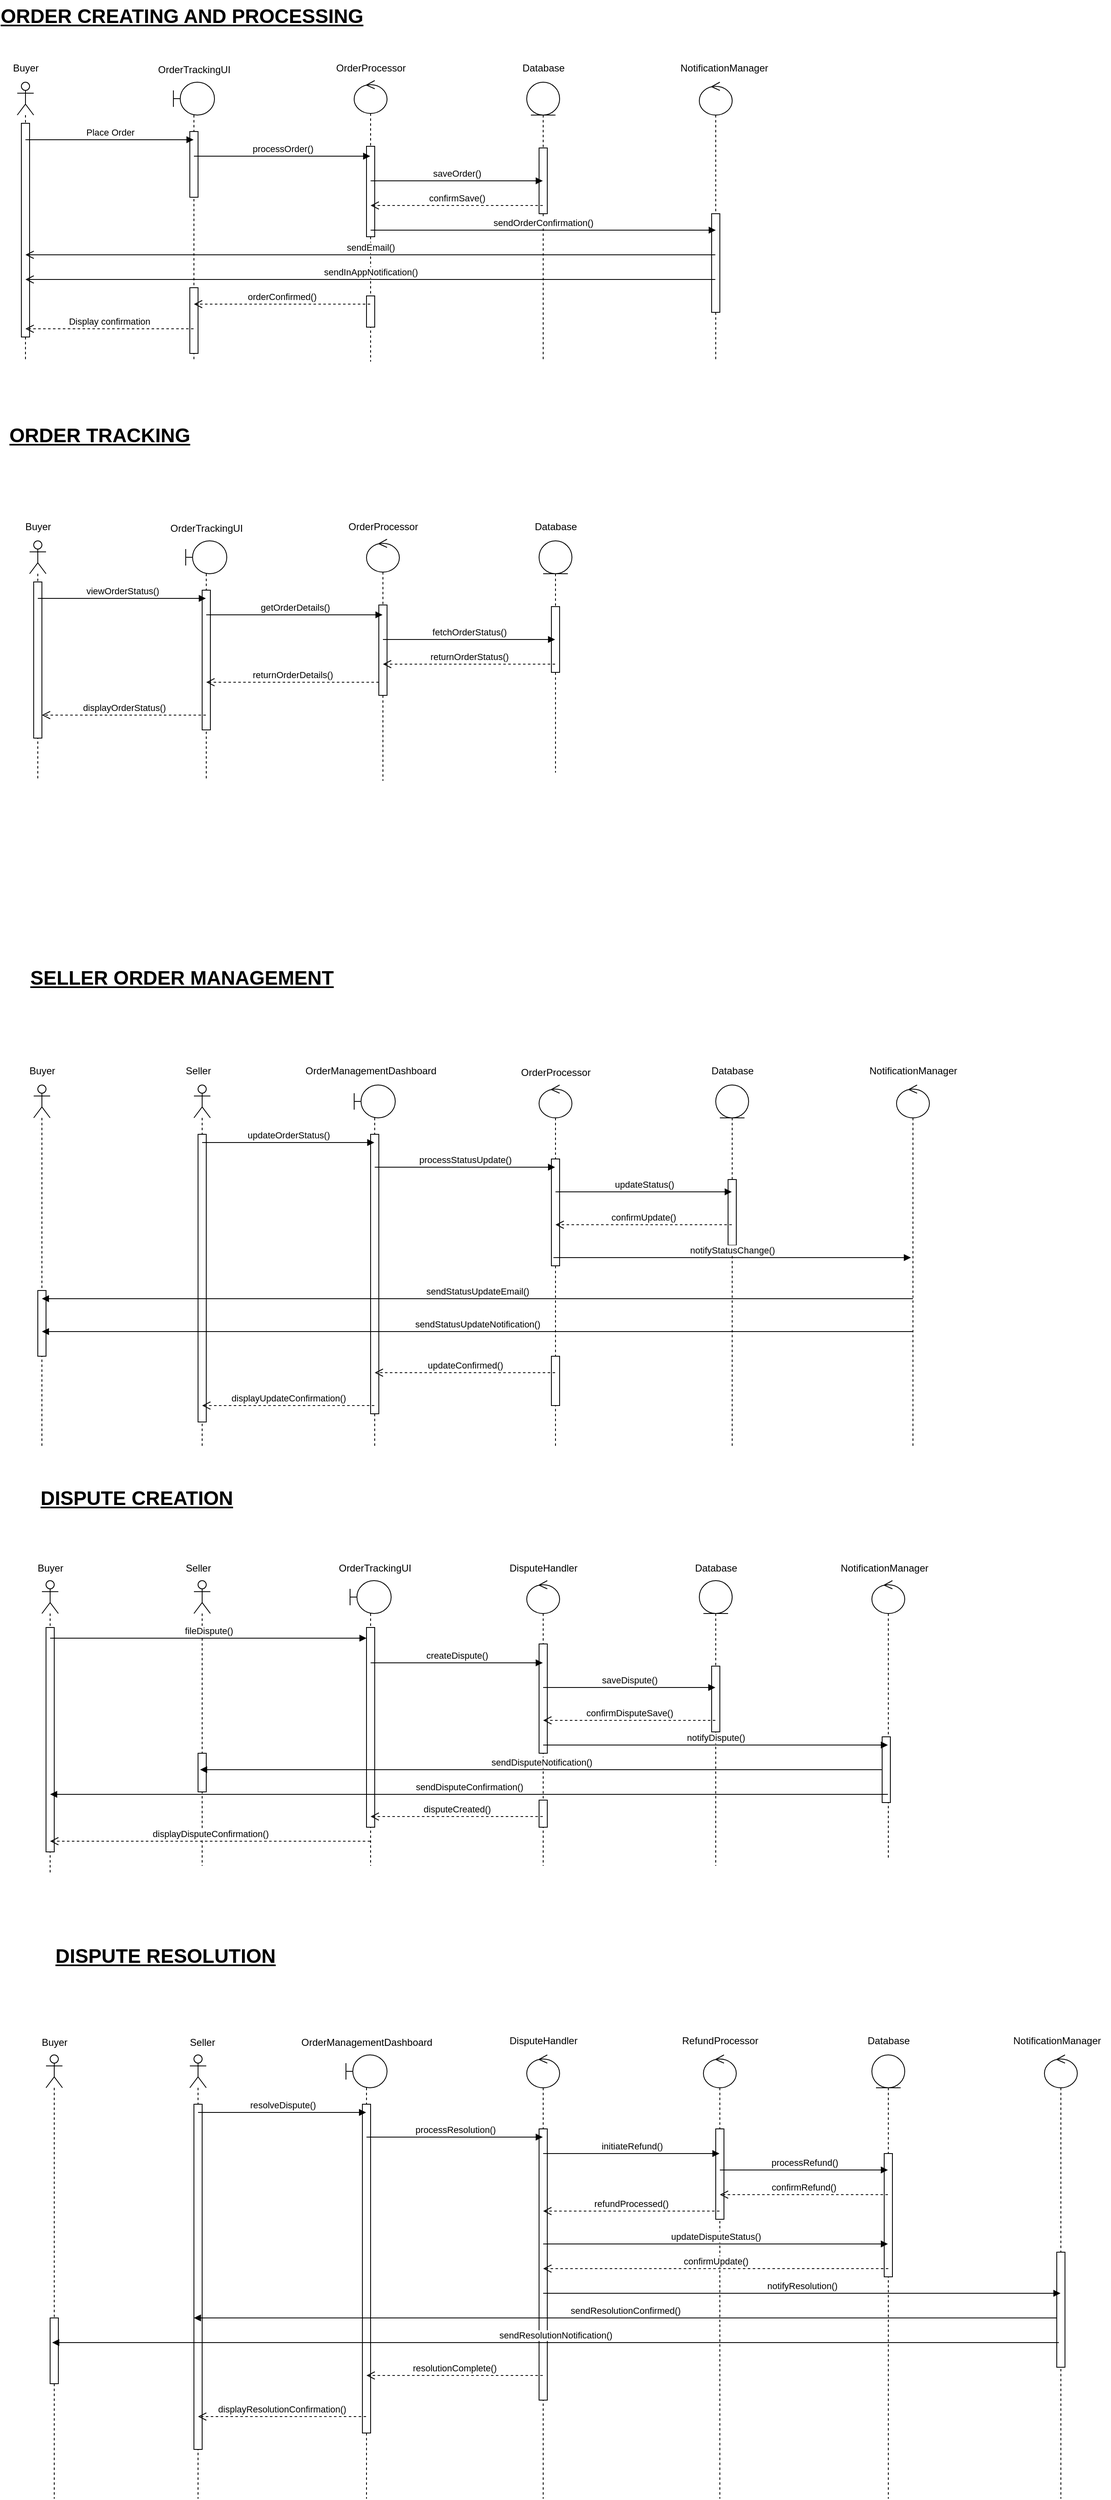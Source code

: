 <mxfile version="24.8.6">
  <diagram name="Page-1" id="G_Tce3PQeBwUiSCqP9hl">
    <mxGraphModel dx="1224" dy="817" grid="1" gridSize="10" guides="1" tooltips="1" connect="1" arrows="1" fold="1" page="1" pageScale="1" pageWidth="827" pageHeight="1169" math="0" shadow="0">
      <root>
        <mxCell id="0" />
        <mxCell id="1" parent="0" />
        <mxCell id="Fb3pzBY2G8YLQdN5uADE-1" value="&lt;u&gt;ORDER CREATING AND PROCESSING&lt;/u&gt;" style="text;strokeColor=none;fillColor=none;html=1;fontSize=24;fontStyle=1;verticalAlign=middle;align=center;" vertex="1" parent="1">
          <mxGeometry x="220" y="40" width="100" height="40" as="geometry" />
        </mxCell>
        <mxCell id="Fb3pzBY2G8YLQdN5uADE-2" value="" style="shape=umlLifeline;perimeter=lifelinePerimeter;whiteSpace=wrap;html=1;container=1;dropTarget=0;collapsible=0;recursiveResize=0;outlineConnect=0;portConstraint=eastwest;newEdgeStyle={&quot;curved&quot;:0,&quot;rounded&quot;:0};participant=umlActor;" vertex="1" parent="1">
          <mxGeometry x="70" y="140" width="20" height="340" as="geometry" />
        </mxCell>
        <mxCell id="Fb3pzBY2G8YLQdN5uADE-21" value="" style="html=1;points=[[0,0,0,0,5],[0,1,0,0,-5],[1,0,0,0,5],[1,1,0,0,-5]];perimeter=orthogonalPerimeter;outlineConnect=0;targetShapes=umlLifeline;portConstraint=eastwest;newEdgeStyle={&quot;curved&quot;:0,&quot;rounded&quot;:0};" vertex="1" parent="Fb3pzBY2G8YLQdN5uADE-2">
          <mxGeometry x="5" y="50" width="10" height="260" as="geometry" />
        </mxCell>
        <mxCell id="Fb3pzBY2G8YLQdN5uADE-3" value="" style="shape=umlLifeline;perimeter=lifelinePerimeter;whiteSpace=wrap;html=1;container=1;dropTarget=0;collapsible=0;recursiveResize=0;outlineConnect=0;portConstraint=eastwest;newEdgeStyle={&quot;curved&quot;:0,&quot;rounded&quot;:0};participant=umlBoundary;" vertex="1" parent="1">
          <mxGeometry x="260" y="140" width="50" height="340" as="geometry" />
        </mxCell>
        <mxCell id="Fb3pzBY2G8YLQdN5uADE-22" value="" style="html=1;points=[[0,0,0,0,5],[0,1,0,0,-5],[1,0,0,0,5],[1,1,0,0,-5]];perimeter=orthogonalPerimeter;outlineConnect=0;targetShapes=umlLifeline;portConstraint=eastwest;newEdgeStyle={&quot;curved&quot;:0,&quot;rounded&quot;:0};" vertex="1" parent="Fb3pzBY2G8YLQdN5uADE-3">
          <mxGeometry x="20" y="60" width="10" height="80" as="geometry" />
        </mxCell>
        <mxCell id="Fb3pzBY2G8YLQdN5uADE-23" value="" style="html=1;points=[[0,0,0,0,5],[0,1,0,0,-5],[1,0,0,0,5],[1,1,0,0,-5]];perimeter=orthogonalPerimeter;outlineConnect=0;targetShapes=umlLifeline;portConstraint=eastwest;newEdgeStyle={&quot;curved&quot;:0,&quot;rounded&quot;:0};" vertex="1" parent="Fb3pzBY2G8YLQdN5uADE-3">
          <mxGeometry x="20" y="250" width="10" height="80" as="geometry" />
        </mxCell>
        <mxCell id="Fb3pzBY2G8YLQdN5uADE-4" value="" style="shape=umlLifeline;perimeter=lifelinePerimeter;whiteSpace=wrap;html=1;container=1;dropTarget=0;collapsible=0;recursiveResize=0;outlineConnect=0;portConstraint=eastwest;newEdgeStyle={&quot;curved&quot;:0,&quot;rounded&quot;:0};participant=umlControl;" vertex="1" parent="1">
          <mxGeometry x="480" y="138" width="40" height="342" as="geometry" />
        </mxCell>
        <mxCell id="Fb3pzBY2G8YLQdN5uADE-24" value="" style="html=1;points=[[0,0,0,0,5],[0,1,0,0,-5],[1,0,0,0,5],[1,1,0,0,-5]];perimeter=orthogonalPerimeter;outlineConnect=0;targetShapes=umlLifeline;portConstraint=eastwest;newEdgeStyle={&quot;curved&quot;:0,&quot;rounded&quot;:0};" vertex="1" parent="Fb3pzBY2G8YLQdN5uADE-4">
          <mxGeometry x="15" y="80" width="10" height="110" as="geometry" />
        </mxCell>
        <mxCell id="Fb3pzBY2G8YLQdN5uADE-25" value="" style="html=1;points=[[0,0,0,0,5],[0,1,0,0,-5],[1,0,0,0,5],[1,1,0,0,-5]];perimeter=orthogonalPerimeter;outlineConnect=0;targetShapes=umlLifeline;portConstraint=eastwest;newEdgeStyle={&quot;curved&quot;:0,&quot;rounded&quot;:0};" vertex="1" parent="Fb3pzBY2G8YLQdN5uADE-4">
          <mxGeometry x="15" y="262" width="10" height="38" as="geometry" />
        </mxCell>
        <mxCell id="Fb3pzBY2G8YLQdN5uADE-5" value="" style="shape=umlLifeline;perimeter=lifelinePerimeter;whiteSpace=wrap;html=1;container=1;dropTarget=0;collapsible=0;recursiveResize=0;outlineConnect=0;portConstraint=eastwest;newEdgeStyle={&quot;curved&quot;:0,&quot;rounded&quot;:0};participant=umlEntity;" vertex="1" parent="1">
          <mxGeometry x="690" y="140" width="40" height="340" as="geometry" />
        </mxCell>
        <mxCell id="Fb3pzBY2G8YLQdN5uADE-26" value="" style="html=1;points=[[0,0,0,0,5],[0,1,0,0,-5],[1,0,0,0,5],[1,1,0,0,-5]];perimeter=orthogonalPerimeter;outlineConnect=0;targetShapes=umlLifeline;portConstraint=eastwest;newEdgeStyle={&quot;curved&quot;:0,&quot;rounded&quot;:0};" vertex="1" parent="Fb3pzBY2G8YLQdN5uADE-5">
          <mxGeometry x="15" y="80" width="10" height="80" as="geometry" />
        </mxCell>
        <mxCell id="Fb3pzBY2G8YLQdN5uADE-6" value="" style="shape=umlLifeline;perimeter=lifelinePerimeter;whiteSpace=wrap;html=1;container=1;dropTarget=0;collapsible=0;recursiveResize=0;outlineConnect=0;portConstraint=eastwest;newEdgeStyle={&quot;curved&quot;:0,&quot;rounded&quot;:0};participant=umlControl;" vertex="1" parent="1">
          <mxGeometry x="900" y="140" width="40" height="340" as="geometry" />
        </mxCell>
        <mxCell id="Fb3pzBY2G8YLQdN5uADE-27" value="" style="html=1;points=[[0,0,0,0,5],[0,1,0,0,-5],[1,0,0,0,5],[1,1,0,0,-5]];perimeter=orthogonalPerimeter;outlineConnect=0;targetShapes=umlLifeline;portConstraint=eastwest;newEdgeStyle={&quot;curved&quot;:0,&quot;rounded&quot;:0};" vertex="1" parent="Fb3pzBY2G8YLQdN5uADE-6">
          <mxGeometry x="15" y="160" width="10" height="120" as="geometry" />
        </mxCell>
        <mxCell id="Fb3pzBY2G8YLQdN5uADE-7" value="Buyer" style="text;html=1;align=center;verticalAlign=middle;resizable=0;points=[];autosize=1;strokeColor=none;fillColor=none;" vertex="1" parent="1">
          <mxGeometry x="55" y="108" width="50" height="30" as="geometry" />
        </mxCell>
        <mxCell id="Fb3pzBY2G8YLQdN5uADE-8" value="OrderTrackingUI" style="text;html=1;align=center;verticalAlign=middle;resizable=0;points=[];autosize=1;strokeColor=none;fillColor=none;" vertex="1" parent="1">
          <mxGeometry x="230" y="110" width="110" height="30" as="geometry" />
        </mxCell>
        <mxCell id="Fb3pzBY2G8YLQdN5uADE-9" value="OrderProcessor" style="text;html=1;align=center;verticalAlign=middle;resizable=0;points=[];autosize=1;strokeColor=none;fillColor=none;" vertex="1" parent="1">
          <mxGeometry x="445" y="108" width="110" height="30" as="geometry" />
        </mxCell>
        <mxCell id="Fb3pzBY2G8YLQdN5uADE-10" value="Database" style="text;html=1;align=center;verticalAlign=middle;resizable=0;points=[];autosize=1;strokeColor=none;fillColor=none;" vertex="1" parent="1">
          <mxGeometry x="675" y="108" width="70" height="30" as="geometry" />
        </mxCell>
        <mxCell id="Fb3pzBY2G8YLQdN5uADE-11" value="NotificationManager" style="text;html=1;align=center;verticalAlign=middle;resizable=0;points=[];autosize=1;strokeColor=none;fillColor=none;" vertex="1" parent="1">
          <mxGeometry x="865" y="108" width="130" height="30" as="geometry" />
        </mxCell>
        <mxCell id="Fb3pzBY2G8YLQdN5uADE-12" value="Place Order" style="html=1;verticalAlign=bottom;endArrow=block;curved=0;rounded=0;" edge="1" parent="1" source="Fb3pzBY2G8YLQdN5uADE-2" target="Fb3pzBY2G8YLQdN5uADE-3">
          <mxGeometry width="80" relative="1" as="geometry">
            <mxPoint x="80" y="210" as="sourcePoint" />
            <mxPoint x="160" y="210" as="targetPoint" />
            <Array as="points">
              <mxPoint x="190" y="210" />
            </Array>
          </mxGeometry>
        </mxCell>
        <mxCell id="Fb3pzBY2G8YLQdN5uADE-13" value="processOrder()" style="html=1;verticalAlign=bottom;endArrow=block;curved=0;rounded=0;" edge="1" parent="1" source="Fb3pzBY2G8YLQdN5uADE-3" target="Fb3pzBY2G8YLQdN5uADE-4">
          <mxGeometry x="0.005" width="80" relative="1" as="geometry">
            <mxPoint x="320" y="240" as="sourcePoint" />
            <mxPoint x="400" y="240" as="targetPoint" />
            <Array as="points">
              <mxPoint x="390" y="230" />
            </Array>
            <mxPoint as="offset" />
          </mxGeometry>
        </mxCell>
        <mxCell id="Fb3pzBY2G8YLQdN5uADE-14" value="saveOrder()" style="html=1;verticalAlign=bottom;endArrow=block;curved=0;rounded=0;" edge="1" parent="1" source="Fb3pzBY2G8YLQdN5uADE-4" target="Fb3pzBY2G8YLQdN5uADE-5">
          <mxGeometry width="80" relative="1" as="geometry">
            <mxPoint x="540" y="250" as="sourcePoint" />
            <mxPoint x="740" y="250" as="targetPoint" />
            <Array as="points">
              <mxPoint x="610" y="260" />
            </Array>
          </mxGeometry>
        </mxCell>
        <mxCell id="Fb3pzBY2G8YLQdN5uADE-15" value="confirmSave()" style="html=1;verticalAlign=bottom;endArrow=open;dashed=1;endSize=8;curved=0;rounded=0;" edge="1" parent="1" source="Fb3pzBY2G8YLQdN5uADE-5" target="Fb3pzBY2G8YLQdN5uADE-4">
          <mxGeometry relative="1" as="geometry">
            <mxPoint x="620" y="320" as="sourcePoint" />
            <mxPoint x="540" y="320" as="targetPoint" />
            <Array as="points">
              <mxPoint x="600" y="290" />
            </Array>
          </mxGeometry>
        </mxCell>
        <mxCell id="Fb3pzBY2G8YLQdN5uADE-16" value="sendOrderConfirmation()" style="html=1;verticalAlign=bottom;endArrow=block;curved=0;rounded=0;" edge="1" parent="1">
          <mxGeometry width="80" relative="1" as="geometry">
            <mxPoint x="500" y="320" as="sourcePoint" />
            <mxPoint x="920" y="320" as="targetPoint" />
          </mxGeometry>
        </mxCell>
        <mxCell id="Fb3pzBY2G8YLQdN5uADE-17" value="sendEmail()" style="html=1;verticalAlign=bottom;endArrow=open;endSize=8;curved=0;rounded=0;" edge="1" parent="1" source="Fb3pzBY2G8YLQdN5uADE-6" target="Fb3pzBY2G8YLQdN5uADE-2">
          <mxGeometry relative="1" as="geometry">
            <mxPoint x="480" y="340" as="sourcePoint" />
            <mxPoint x="400" y="340" as="targetPoint" />
            <Array as="points">
              <mxPoint x="490" y="350" />
            </Array>
          </mxGeometry>
        </mxCell>
        <mxCell id="Fb3pzBY2G8YLQdN5uADE-18" value="sendInAppNotification()" style="html=1;verticalAlign=bottom;endArrow=open;endSize=8;curved=0;rounded=0;" edge="1" parent="1" source="Fb3pzBY2G8YLQdN5uADE-6" target="Fb3pzBY2G8YLQdN5uADE-2">
          <mxGeometry relative="1" as="geometry">
            <mxPoint x="280" y="380" as="sourcePoint" />
            <mxPoint x="200" y="380" as="targetPoint" />
            <Array as="points">
              <mxPoint x="490" y="380" />
            </Array>
          </mxGeometry>
        </mxCell>
        <mxCell id="Fb3pzBY2G8YLQdN5uADE-19" value="orderConfirmed()" style="html=1;verticalAlign=bottom;endArrow=open;dashed=1;endSize=8;curved=0;rounded=0;" edge="1" parent="1" source="Fb3pzBY2G8YLQdN5uADE-4" target="Fb3pzBY2G8YLQdN5uADE-3">
          <mxGeometry relative="1" as="geometry">
            <mxPoint x="380" y="410" as="sourcePoint" />
            <mxPoint x="300" y="410" as="targetPoint" />
            <Array as="points">
              <mxPoint x="390" y="410" />
            </Array>
          </mxGeometry>
        </mxCell>
        <mxCell id="Fb3pzBY2G8YLQdN5uADE-20" value="Display confirmation" style="html=1;verticalAlign=bottom;endArrow=open;dashed=1;endSize=8;curved=0;rounded=0;" edge="1" parent="1" source="Fb3pzBY2G8YLQdN5uADE-3" target="Fb3pzBY2G8YLQdN5uADE-2">
          <mxGeometry relative="1" as="geometry">
            <mxPoint x="180" y="440" as="sourcePoint" />
            <mxPoint x="100" y="440" as="targetPoint" />
            <Array as="points">
              <mxPoint x="240" y="440" />
              <mxPoint x="180" y="440" />
            </Array>
          </mxGeometry>
        </mxCell>
        <mxCell id="Fb3pzBY2G8YLQdN5uADE-44" value="" style="shape=umlLifeline;perimeter=lifelinePerimeter;whiteSpace=wrap;html=1;container=1;dropTarget=0;collapsible=0;recursiveResize=0;outlineConnect=0;portConstraint=eastwest;newEdgeStyle={&quot;curved&quot;:0,&quot;rounded&quot;:0};participant=umlActor;" vertex="1" parent="1">
          <mxGeometry x="85" y="698" width="20" height="292" as="geometry" />
        </mxCell>
        <mxCell id="Fb3pzBY2G8YLQdN5uADE-45" value="" style="html=1;points=[[0,0,0,0,5],[0,1,0,0,-5],[1,0,0,0,5],[1,1,0,0,-5]];perimeter=orthogonalPerimeter;outlineConnect=0;targetShapes=umlLifeline;portConstraint=eastwest;newEdgeStyle={&quot;curved&quot;:0,&quot;rounded&quot;:0};" vertex="1" parent="Fb3pzBY2G8YLQdN5uADE-44">
          <mxGeometry x="5" y="50" width="10" height="190" as="geometry" />
        </mxCell>
        <mxCell id="Fb3pzBY2G8YLQdN5uADE-46" value="" style="shape=umlLifeline;perimeter=lifelinePerimeter;whiteSpace=wrap;html=1;container=1;dropTarget=0;collapsible=0;recursiveResize=0;outlineConnect=0;portConstraint=eastwest;newEdgeStyle={&quot;curved&quot;:0,&quot;rounded&quot;:0};participant=umlBoundary;" vertex="1" parent="1">
          <mxGeometry x="275" y="698" width="50" height="292" as="geometry" />
        </mxCell>
        <mxCell id="Fb3pzBY2G8YLQdN5uADE-47" value="" style="html=1;points=[[0,0,0,0,5],[0,1,0,0,-5],[1,0,0,0,5],[1,1,0,0,-5]];perimeter=orthogonalPerimeter;outlineConnect=0;targetShapes=umlLifeline;portConstraint=eastwest;newEdgeStyle={&quot;curved&quot;:0,&quot;rounded&quot;:0};" vertex="1" parent="Fb3pzBY2G8YLQdN5uADE-46">
          <mxGeometry x="20" y="60" width="10" height="170" as="geometry" />
        </mxCell>
        <mxCell id="Fb3pzBY2G8YLQdN5uADE-49" value="" style="shape=umlLifeline;perimeter=lifelinePerimeter;whiteSpace=wrap;html=1;container=1;dropTarget=0;collapsible=0;recursiveResize=0;outlineConnect=0;portConstraint=eastwest;newEdgeStyle={&quot;curved&quot;:0,&quot;rounded&quot;:0};participant=umlControl;" vertex="1" parent="1">
          <mxGeometry x="495" y="696" width="40" height="294" as="geometry" />
        </mxCell>
        <mxCell id="Fb3pzBY2G8YLQdN5uADE-50" value="" style="html=1;points=[[0,0,0,0,5],[0,1,0,0,-5],[1,0,0,0,5],[1,1,0,0,-5]];perimeter=orthogonalPerimeter;outlineConnect=0;targetShapes=umlLifeline;portConstraint=eastwest;newEdgeStyle={&quot;curved&quot;:0,&quot;rounded&quot;:0};" vertex="1" parent="Fb3pzBY2G8YLQdN5uADE-49">
          <mxGeometry x="15" y="80" width="10" height="110" as="geometry" />
        </mxCell>
        <mxCell id="Fb3pzBY2G8YLQdN5uADE-52" value="" style="shape=umlLifeline;perimeter=lifelinePerimeter;whiteSpace=wrap;html=1;container=1;dropTarget=0;collapsible=0;recursiveResize=0;outlineConnect=0;portConstraint=eastwest;newEdgeStyle={&quot;curved&quot;:0,&quot;rounded&quot;:0};participant=umlEntity;" vertex="1" parent="1">
          <mxGeometry x="705" y="698" width="40" height="282" as="geometry" />
        </mxCell>
        <mxCell id="Fb3pzBY2G8YLQdN5uADE-53" value="" style="html=1;points=[[0,0,0,0,5],[0,1,0,0,-5],[1,0,0,0,5],[1,1,0,0,-5]];perimeter=orthogonalPerimeter;outlineConnect=0;targetShapes=umlLifeline;portConstraint=eastwest;newEdgeStyle={&quot;curved&quot;:0,&quot;rounded&quot;:0};" vertex="1" parent="Fb3pzBY2G8YLQdN5uADE-52">
          <mxGeometry x="15" y="80" width="10" height="80" as="geometry" />
        </mxCell>
        <mxCell id="Fb3pzBY2G8YLQdN5uADE-54" value="Buyer" style="text;html=1;align=center;verticalAlign=middle;resizable=0;points=[];autosize=1;strokeColor=none;fillColor=none;" vertex="1" parent="1">
          <mxGeometry x="70" y="666" width="50" height="30" as="geometry" />
        </mxCell>
        <mxCell id="Fb3pzBY2G8YLQdN5uADE-55" value="OrderTrackingUI" style="text;html=1;align=center;verticalAlign=middle;resizable=0;points=[];autosize=1;strokeColor=none;fillColor=none;" vertex="1" parent="1">
          <mxGeometry x="245" y="668" width="110" height="30" as="geometry" />
        </mxCell>
        <mxCell id="Fb3pzBY2G8YLQdN5uADE-56" value="OrderProcessor" style="text;html=1;align=center;verticalAlign=middle;resizable=0;points=[];autosize=1;strokeColor=none;fillColor=none;" vertex="1" parent="1">
          <mxGeometry x="460" y="666" width="110" height="30" as="geometry" />
        </mxCell>
        <mxCell id="Fb3pzBY2G8YLQdN5uADE-57" value="Database" style="text;html=1;align=center;verticalAlign=middle;resizable=0;points=[];autosize=1;strokeColor=none;fillColor=none;" vertex="1" parent="1">
          <mxGeometry x="690" y="666" width="70" height="30" as="geometry" />
        </mxCell>
        <mxCell id="Fb3pzBY2G8YLQdN5uADE-58" value="viewOrderStatus()" style="html=1;verticalAlign=bottom;endArrow=block;curved=0;rounded=0;" edge="1" parent="1" source="Fb3pzBY2G8YLQdN5uADE-44" target="Fb3pzBY2G8YLQdN5uADE-46">
          <mxGeometry width="80" relative="1" as="geometry">
            <mxPoint x="95" y="768" as="sourcePoint" />
            <mxPoint x="175" y="768" as="targetPoint" />
            <Array as="points">
              <mxPoint x="205" y="768" />
            </Array>
          </mxGeometry>
        </mxCell>
        <mxCell id="Fb3pzBY2G8YLQdN5uADE-59" value="getOrderDetails()" style="html=1;verticalAlign=bottom;endArrow=block;curved=0;rounded=0;" edge="1" parent="1" source="Fb3pzBY2G8YLQdN5uADE-46" target="Fb3pzBY2G8YLQdN5uADE-49">
          <mxGeometry x="0.005" width="80" relative="1" as="geometry">
            <mxPoint x="335" y="798" as="sourcePoint" />
            <mxPoint x="415" y="798" as="targetPoint" />
            <Array as="points">
              <mxPoint x="405" y="788" />
            </Array>
            <mxPoint as="offset" />
          </mxGeometry>
        </mxCell>
        <mxCell id="Fb3pzBY2G8YLQdN5uADE-60" value="fetchOrderStatus()" style="html=1;verticalAlign=bottom;endArrow=block;curved=0;rounded=0;" edge="1" parent="1" source="Fb3pzBY2G8YLQdN5uADE-49" target="Fb3pzBY2G8YLQdN5uADE-52">
          <mxGeometry width="80" relative="1" as="geometry">
            <mxPoint x="555" y="808" as="sourcePoint" />
            <mxPoint x="755" y="808" as="targetPoint" />
            <Array as="points">
              <mxPoint x="625" y="818" />
            </Array>
          </mxGeometry>
        </mxCell>
        <mxCell id="Fb3pzBY2G8YLQdN5uADE-61" value="returnOrderStatus()" style="html=1;verticalAlign=bottom;endArrow=open;dashed=1;endSize=8;curved=0;rounded=0;" edge="1" parent="1" source="Fb3pzBY2G8YLQdN5uADE-52" target="Fb3pzBY2G8YLQdN5uADE-49">
          <mxGeometry relative="1" as="geometry">
            <mxPoint x="635" y="878" as="sourcePoint" />
            <mxPoint x="555" y="878" as="targetPoint" />
            <Array as="points">
              <mxPoint x="615" y="848" />
            </Array>
          </mxGeometry>
        </mxCell>
        <mxCell id="Fb3pzBY2G8YLQdN5uADE-64" value="&lt;u&gt;ORDER TRACKING&lt;/u&gt;" style="text;strokeColor=none;fillColor=none;html=1;fontSize=24;fontStyle=1;verticalAlign=middle;align=center;" vertex="1" parent="1">
          <mxGeometry x="120" y="550" width="100" height="40" as="geometry" />
        </mxCell>
        <mxCell id="Fb3pzBY2G8YLQdN5uADE-65" value="returnOrderDetails()" style="html=1;verticalAlign=bottom;endArrow=open;dashed=1;endSize=8;curved=0;rounded=0;" edge="1" parent="1" source="Fb3pzBY2G8YLQdN5uADE-50" target="Fb3pzBY2G8YLQdN5uADE-46">
          <mxGeometry relative="1" as="geometry">
            <mxPoint x="420" y="850" as="sourcePoint" />
            <mxPoint x="340" y="850" as="targetPoint" />
            <Array as="points">
              <mxPoint x="400" y="870" />
            </Array>
          </mxGeometry>
        </mxCell>
        <mxCell id="Fb3pzBY2G8YLQdN5uADE-66" value="displayOrderStatus()" style="html=1;verticalAlign=bottom;endArrow=open;dashed=1;endSize=8;curved=0;rounded=0;" edge="1" parent="1" source="Fb3pzBY2G8YLQdN5uADE-46" target="Fb3pzBY2G8YLQdN5uADE-45">
          <mxGeometry relative="1" as="geometry">
            <mxPoint x="250" y="890" as="sourcePoint" />
            <mxPoint x="170" y="890" as="targetPoint" />
            <Array as="points">
              <mxPoint x="200" y="910" />
            </Array>
          </mxGeometry>
        </mxCell>
        <mxCell id="Fb3pzBY2G8YLQdN5uADE-67" value="&lt;u&gt;SELLER ORDER MANAGEMENT&lt;/u&gt;" style="text;strokeColor=none;fillColor=none;html=1;fontSize=24;fontStyle=1;verticalAlign=middle;align=center;" vertex="1" parent="1">
          <mxGeometry x="220" y="1210" width="100" height="40" as="geometry" />
        </mxCell>
        <mxCell id="Fb3pzBY2G8YLQdN5uADE-68" value="" style="shape=umlLifeline;perimeter=lifelinePerimeter;whiteSpace=wrap;html=1;container=1;dropTarget=0;collapsible=0;recursiveResize=0;outlineConnect=0;portConstraint=eastwest;newEdgeStyle={&quot;curved&quot;:0,&quot;rounded&quot;:0};participant=umlActor;" vertex="1" parent="1">
          <mxGeometry x="90" y="1360" width="20" height="440" as="geometry" />
        </mxCell>
        <mxCell id="Fb3pzBY2G8YLQdN5uADE-90" value="" style="html=1;points=[[0,0,0,0,5],[0,1,0,0,-5],[1,0,0,0,5],[1,1,0,0,-5]];perimeter=orthogonalPerimeter;outlineConnect=0;targetShapes=umlLifeline;portConstraint=eastwest;newEdgeStyle={&quot;curved&quot;:0,&quot;rounded&quot;:0};" vertex="1" parent="Fb3pzBY2G8YLQdN5uADE-68">
          <mxGeometry x="5" y="250" width="10" height="80" as="geometry" />
        </mxCell>
        <mxCell id="Fb3pzBY2G8YLQdN5uADE-69" value="" style="shape=umlLifeline;perimeter=lifelinePerimeter;whiteSpace=wrap;html=1;container=1;dropTarget=0;collapsible=0;recursiveResize=0;outlineConnect=0;portConstraint=eastwest;newEdgeStyle={&quot;curved&quot;:0,&quot;rounded&quot;:0};participant=umlActor;" vertex="1" parent="1">
          <mxGeometry x="285" y="1360" width="20" height="440" as="geometry" />
        </mxCell>
        <mxCell id="Fb3pzBY2G8YLQdN5uADE-91" value="" style="html=1;points=[[0,0,0,0,5],[0,1,0,0,-5],[1,0,0,0,5],[1,1,0,0,-5]];perimeter=orthogonalPerimeter;outlineConnect=0;targetShapes=umlLifeline;portConstraint=eastwest;newEdgeStyle={&quot;curved&quot;:0,&quot;rounded&quot;:0};" vertex="1" parent="Fb3pzBY2G8YLQdN5uADE-69">
          <mxGeometry x="5" y="60" width="10" height="350" as="geometry" />
        </mxCell>
        <mxCell id="Fb3pzBY2G8YLQdN5uADE-70" value="" style="shape=umlLifeline;perimeter=lifelinePerimeter;whiteSpace=wrap;html=1;container=1;dropTarget=0;collapsible=0;recursiveResize=0;outlineConnect=0;portConstraint=eastwest;newEdgeStyle={&quot;curved&quot;:0,&quot;rounded&quot;:0};participant=umlBoundary;" vertex="1" parent="1">
          <mxGeometry x="480" y="1360" width="50" height="440" as="geometry" />
        </mxCell>
        <mxCell id="Fb3pzBY2G8YLQdN5uADE-92" value="" style="html=1;points=[[0,0,0,0,5],[0,1,0,0,-5],[1,0,0,0,5],[1,1,0,0,-5]];perimeter=orthogonalPerimeter;outlineConnect=0;targetShapes=umlLifeline;portConstraint=eastwest;newEdgeStyle={&quot;curved&quot;:0,&quot;rounded&quot;:0};" vertex="1" parent="Fb3pzBY2G8YLQdN5uADE-70">
          <mxGeometry x="20" y="60" width="10" height="340" as="geometry" />
        </mxCell>
        <mxCell id="Fb3pzBY2G8YLQdN5uADE-71" value="" style="shape=umlLifeline;perimeter=lifelinePerimeter;whiteSpace=wrap;html=1;container=1;dropTarget=0;collapsible=0;recursiveResize=0;outlineConnect=0;portConstraint=eastwest;newEdgeStyle={&quot;curved&quot;:0,&quot;rounded&quot;:0};participant=umlControl;" vertex="1" parent="1">
          <mxGeometry x="705" y="1360" width="40" height="440" as="geometry" />
        </mxCell>
        <mxCell id="Fb3pzBY2G8YLQdN5uADE-93" value="" style="html=1;points=[[0,0,0,0,5],[0,1,0,0,-5],[1,0,0,0,5],[1,1,0,0,-5]];perimeter=orthogonalPerimeter;outlineConnect=0;targetShapes=umlLifeline;portConstraint=eastwest;newEdgeStyle={&quot;curved&quot;:0,&quot;rounded&quot;:0};" vertex="1" parent="Fb3pzBY2G8YLQdN5uADE-71">
          <mxGeometry x="15" y="90" width="10" height="130" as="geometry" />
        </mxCell>
        <mxCell id="Fb3pzBY2G8YLQdN5uADE-94" value="" style="html=1;points=[[0,0,0,0,5],[0,1,0,0,-5],[1,0,0,0,5],[1,1,0,0,-5]];perimeter=orthogonalPerimeter;outlineConnect=0;targetShapes=umlLifeline;portConstraint=eastwest;newEdgeStyle={&quot;curved&quot;:0,&quot;rounded&quot;:0};" vertex="1" parent="Fb3pzBY2G8YLQdN5uADE-71">
          <mxGeometry x="15" y="330" width="10" height="60" as="geometry" />
        </mxCell>
        <mxCell id="Fb3pzBY2G8YLQdN5uADE-72" value="" style="shape=umlLifeline;perimeter=lifelinePerimeter;whiteSpace=wrap;html=1;container=1;dropTarget=0;collapsible=0;recursiveResize=0;outlineConnect=0;portConstraint=eastwest;newEdgeStyle={&quot;curved&quot;:0,&quot;rounded&quot;:0};participant=umlEntity;" vertex="1" parent="1">
          <mxGeometry x="920" y="1360" width="40" height="440" as="geometry" />
        </mxCell>
        <mxCell id="Fb3pzBY2G8YLQdN5uADE-95" value="" style="html=1;points=[[0,0,0,0,5],[0,1,0,0,-5],[1,0,0,0,5],[1,1,0,0,-5]];perimeter=orthogonalPerimeter;outlineConnect=0;targetShapes=umlLifeline;portConstraint=eastwest;newEdgeStyle={&quot;curved&quot;:0,&quot;rounded&quot;:0};" vertex="1" parent="Fb3pzBY2G8YLQdN5uADE-72">
          <mxGeometry x="15" y="115" width="10" height="80" as="geometry" />
        </mxCell>
        <mxCell id="Fb3pzBY2G8YLQdN5uADE-73" value="" style="shape=umlLifeline;perimeter=lifelinePerimeter;whiteSpace=wrap;html=1;container=1;dropTarget=0;collapsible=0;recursiveResize=0;outlineConnect=0;portConstraint=eastwest;newEdgeStyle={&quot;curved&quot;:0,&quot;rounded&quot;:0};participant=umlControl;" vertex="1" parent="1">
          <mxGeometry x="1140" y="1360" width="40" height="440" as="geometry" />
        </mxCell>
        <mxCell id="Fb3pzBY2G8YLQdN5uADE-74" value="Buyer" style="text;html=1;align=center;verticalAlign=middle;resizable=0;points=[];autosize=1;strokeColor=none;fillColor=none;" vertex="1" parent="1">
          <mxGeometry x="75" y="1328" width="50" height="30" as="geometry" />
        </mxCell>
        <mxCell id="Fb3pzBY2G8YLQdN5uADE-75" value="Seller" style="text;html=1;align=center;verticalAlign=middle;resizable=0;points=[];autosize=1;strokeColor=none;fillColor=none;" vertex="1" parent="1">
          <mxGeometry x="265" y="1328" width="50" height="30" as="geometry" />
        </mxCell>
        <mxCell id="Fb3pzBY2G8YLQdN5uADE-76" value="OrderManagementDashboard" style="text;html=1;align=center;verticalAlign=middle;resizable=0;points=[];autosize=1;strokeColor=none;fillColor=none;" vertex="1" parent="1">
          <mxGeometry x="410" y="1328" width="180" height="30" as="geometry" />
        </mxCell>
        <mxCell id="Fb3pzBY2G8YLQdN5uADE-77" value="OrderProcessor" style="text;html=1;align=center;verticalAlign=middle;resizable=0;points=[];autosize=1;strokeColor=none;fillColor=none;" vertex="1" parent="1">
          <mxGeometry x="670" y="1330" width="110" height="30" as="geometry" />
        </mxCell>
        <mxCell id="Fb3pzBY2G8YLQdN5uADE-78" value="Database" style="text;html=1;align=center;verticalAlign=middle;resizable=0;points=[];autosize=1;strokeColor=none;fillColor=none;" vertex="1" parent="1">
          <mxGeometry x="905" y="1328" width="70" height="30" as="geometry" />
        </mxCell>
        <mxCell id="Fb3pzBY2G8YLQdN5uADE-79" value="NotificationManager" style="text;html=1;align=center;verticalAlign=middle;resizable=0;points=[];autosize=1;strokeColor=none;fillColor=none;" vertex="1" parent="1">
          <mxGeometry x="1095" y="1328" width="130" height="30" as="geometry" />
        </mxCell>
        <mxCell id="Fb3pzBY2G8YLQdN5uADE-81" value="updateOrderStatus()" style="html=1;verticalAlign=bottom;endArrow=block;curved=0;rounded=0;" edge="1" parent="1" source="Fb3pzBY2G8YLQdN5uADE-69" target="Fb3pzBY2G8YLQdN5uADE-70">
          <mxGeometry width="80" relative="1" as="geometry">
            <mxPoint x="340" y="1450" as="sourcePoint" />
            <mxPoint x="420" y="1450" as="targetPoint" />
            <Array as="points">
              <mxPoint x="390" y="1430" />
            </Array>
          </mxGeometry>
        </mxCell>
        <mxCell id="Fb3pzBY2G8YLQdN5uADE-82" value="processStatusUpdate()" style="html=1;verticalAlign=bottom;endArrow=block;curved=0;rounded=0;" edge="1" parent="1" source="Fb3pzBY2G8YLQdN5uADE-70" target="Fb3pzBY2G8YLQdN5uADE-71">
          <mxGeometry width="80" relative="1" as="geometry">
            <mxPoint x="560" y="1470" as="sourcePoint" />
            <mxPoint x="640" y="1470" as="targetPoint" />
            <Array as="points">
              <mxPoint x="620" y="1460" />
            </Array>
          </mxGeometry>
        </mxCell>
        <mxCell id="Fb3pzBY2G8YLQdN5uADE-83" value="updateStatus()" style="html=1;verticalAlign=bottom;endArrow=block;curved=0;rounded=0;" edge="1" parent="1" source="Fb3pzBY2G8YLQdN5uADE-71" target="Fb3pzBY2G8YLQdN5uADE-72">
          <mxGeometry width="80" relative="1" as="geometry">
            <mxPoint x="780" y="1510" as="sourcePoint" />
            <mxPoint x="860" y="1510" as="targetPoint" />
            <Array as="points">
              <mxPoint x="830" y="1490" />
            </Array>
          </mxGeometry>
        </mxCell>
        <mxCell id="Fb3pzBY2G8YLQdN5uADE-84" value="confirmUpdate()" style="html=1;verticalAlign=bottom;endArrow=open;dashed=1;endSize=8;curved=0;rounded=0;" edge="1" parent="1" source="Fb3pzBY2G8YLQdN5uADE-72" target="Fb3pzBY2G8YLQdN5uADE-71">
          <mxGeometry relative="1" as="geometry">
            <mxPoint x="850" y="1560" as="sourcePoint" />
            <mxPoint x="770" y="1560" as="targetPoint" />
            <Array as="points">
              <mxPoint x="830" y="1530" />
            </Array>
          </mxGeometry>
        </mxCell>
        <mxCell id="Fb3pzBY2G8YLQdN5uADE-85" value="notifyStatusChange()" style="html=1;verticalAlign=bottom;endArrow=block;curved=0;rounded=0;" edge="1" parent="1">
          <mxGeometry width="80" relative="1" as="geometry">
            <mxPoint x="722.5" y="1570" as="sourcePoint" />
            <mxPoint x="1157.5" y="1570" as="targetPoint" />
          </mxGeometry>
        </mxCell>
        <mxCell id="Fb3pzBY2G8YLQdN5uADE-86" value="sendStatusUpdateEmail()" style="html=1;verticalAlign=bottom;endArrow=block;curved=0;rounded=0;" edge="1" parent="1" target="Fb3pzBY2G8YLQdN5uADE-68">
          <mxGeometry width="80" relative="1" as="geometry">
            <mxPoint x="1160" y="1620" as="sourcePoint" />
            <mxPoint x="105" y="1620" as="targetPoint" />
          </mxGeometry>
        </mxCell>
        <mxCell id="Fb3pzBY2G8YLQdN5uADE-87" value="sendStatusUpdateNotification()" style="html=1;verticalAlign=bottom;endArrow=block;curved=0;rounded=0;" edge="1" parent="1" source="Fb3pzBY2G8YLQdN5uADE-73" target="Fb3pzBY2G8YLQdN5uADE-68">
          <mxGeometry width="80" relative="1" as="geometry">
            <mxPoint x="360" y="1690" as="sourcePoint" />
            <mxPoint x="440" y="1690" as="targetPoint" />
            <Array as="points">
              <mxPoint x="630" y="1660" />
            </Array>
          </mxGeometry>
        </mxCell>
        <mxCell id="Fb3pzBY2G8YLQdN5uADE-88" value="updateConfirmed()" style="html=1;verticalAlign=bottom;endArrow=open;dashed=1;endSize=8;curved=0;rounded=0;" edge="1" parent="1" source="Fb3pzBY2G8YLQdN5uADE-71" target="Fb3pzBY2G8YLQdN5uADE-70">
          <mxGeometry relative="1" as="geometry">
            <mxPoint x="620" y="1720" as="sourcePoint" />
            <mxPoint x="540" y="1720" as="targetPoint" />
            <Array as="points">
              <mxPoint x="630" y="1710" />
            </Array>
          </mxGeometry>
        </mxCell>
        <mxCell id="Fb3pzBY2G8YLQdN5uADE-89" value="displayUpdateConfirmation()" style="html=1;verticalAlign=bottom;endArrow=open;dashed=1;endSize=8;curved=0;rounded=0;" edge="1" parent="1" source="Fb3pzBY2G8YLQdN5uADE-70" target="Fb3pzBY2G8YLQdN5uADE-69">
          <mxGeometry relative="1" as="geometry">
            <mxPoint x="440" y="1770" as="sourcePoint" />
            <mxPoint x="360" y="1770" as="targetPoint" />
            <Array as="points">
              <mxPoint x="400" y="1750" />
            </Array>
          </mxGeometry>
        </mxCell>
        <mxCell id="Fb3pzBY2G8YLQdN5uADE-96" value="&lt;u&gt;DISPUTE CREATION&lt;/u&gt;" style="text;strokeColor=none;fillColor=none;html=1;fontSize=24;fontStyle=1;verticalAlign=middle;align=center;" vertex="1" parent="1">
          <mxGeometry x="165" y="1843" width="100" height="40" as="geometry" />
        </mxCell>
        <mxCell id="Fb3pzBY2G8YLQdN5uADE-98" value="" style="shape=umlLifeline;perimeter=lifelinePerimeter;whiteSpace=wrap;html=1;container=1;dropTarget=0;collapsible=0;recursiveResize=0;outlineConnect=0;portConstraint=eastwest;newEdgeStyle={&quot;curved&quot;:0,&quot;rounded&quot;:0};participant=umlActor;" vertex="1" parent="1">
          <mxGeometry x="100" y="1963" width="20" height="357" as="geometry" />
        </mxCell>
        <mxCell id="Fb3pzBY2G8YLQdN5uADE-121" value="" style="html=1;points=[[0,0,0,0,5],[0,1,0,0,-5],[1,0,0,0,5],[1,1,0,0,-5]];perimeter=orthogonalPerimeter;outlineConnect=0;targetShapes=umlLifeline;portConstraint=eastwest;newEdgeStyle={&quot;curved&quot;:0,&quot;rounded&quot;:0};" vertex="1" parent="Fb3pzBY2G8YLQdN5uADE-98">
          <mxGeometry x="5" y="57" width="10" height="273" as="geometry" />
        </mxCell>
        <mxCell id="Fb3pzBY2G8YLQdN5uADE-99" value="" style="shape=umlLifeline;perimeter=lifelinePerimeter;whiteSpace=wrap;html=1;container=1;dropTarget=0;collapsible=0;recursiveResize=0;outlineConnect=0;portConstraint=eastwest;newEdgeStyle={&quot;curved&quot;:0,&quot;rounded&quot;:0};participant=umlActor;" vertex="1" parent="1">
          <mxGeometry x="285" y="1963" width="20" height="347" as="geometry" />
        </mxCell>
        <mxCell id="Fb3pzBY2G8YLQdN5uADE-123" value="" style="html=1;points=[[0,0,0,0,5],[0,1,0,0,-5],[1,0,0,0,5],[1,1,0,0,-5]];perimeter=orthogonalPerimeter;outlineConnect=0;targetShapes=umlLifeline;portConstraint=eastwest;newEdgeStyle={&quot;curved&quot;:0,&quot;rounded&quot;:0};" vertex="1" parent="Fb3pzBY2G8YLQdN5uADE-99">
          <mxGeometry x="5" y="210" width="10" height="47" as="geometry" />
        </mxCell>
        <mxCell id="Fb3pzBY2G8YLQdN5uADE-100" value="" style="shape=umlLifeline;perimeter=lifelinePerimeter;whiteSpace=wrap;html=1;container=1;dropTarget=0;collapsible=0;recursiveResize=0;outlineConnect=0;portConstraint=eastwest;newEdgeStyle={&quot;curved&quot;:0,&quot;rounded&quot;:0};participant=umlBoundary;" vertex="1" parent="1">
          <mxGeometry x="475" y="1963" width="50" height="347" as="geometry" />
        </mxCell>
        <mxCell id="Fb3pzBY2G8YLQdN5uADE-122" value="" style="html=1;points=[[0,0,0,0,5],[0,1,0,0,-5],[1,0,0,0,5],[1,1,0,0,-5]];perimeter=orthogonalPerimeter;outlineConnect=0;targetShapes=umlLifeline;portConstraint=eastwest;newEdgeStyle={&quot;curved&quot;:0,&quot;rounded&quot;:0};" vertex="1" parent="Fb3pzBY2G8YLQdN5uADE-100">
          <mxGeometry x="20" y="57" width="10" height="243" as="geometry" />
        </mxCell>
        <mxCell id="Fb3pzBY2G8YLQdN5uADE-101" value="" style="shape=umlLifeline;perimeter=lifelinePerimeter;whiteSpace=wrap;html=1;container=1;dropTarget=0;collapsible=0;recursiveResize=0;outlineConnect=0;portConstraint=eastwest;newEdgeStyle={&quot;curved&quot;:0,&quot;rounded&quot;:0};participant=umlControl;" vertex="1" parent="1">
          <mxGeometry x="690" y="1963" width="40" height="347" as="geometry" />
        </mxCell>
        <mxCell id="Fb3pzBY2G8YLQdN5uADE-124" value="" style="html=1;points=[[0,0,0,0,5],[0,1,0,0,-5],[1,0,0,0,5],[1,1,0,0,-5]];perimeter=orthogonalPerimeter;outlineConnect=0;targetShapes=umlLifeline;portConstraint=eastwest;newEdgeStyle={&quot;curved&quot;:0,&quot;rounded&quot;:0};" vertex="1" parent="Fb3pzBY2G8YLQdN5uADE-101">
          <mxGeometry x="15" y="77" width="10" height="133" as="geometry" />
        </mxCell>
        <mxCell id="Fb3pzBY2G8YLQdN5uADE-125" value="" style="html=1;points=[[0,0,0,0,5],[0,1,0,0,-5],[1,0,0,0,5],[1,1,0,0,-5]];perimeter=orthogonalPerimeter;outlineConnect=0;targetShapes=umlLifeline;portConstraint=eastwest;newEdgeStyle={&quot;curved&quot;:0,&quot;rounded&quot;:0};" vertex="1" parent="Fb3pzBY2G8YLQdN5uADE-101">
          <mxGeometry x="15" y="267" width="10" height="33" as="geometry" />
        </mxCell>
        <mxCell id="Fb3pzBY2G8YLQdN5uADE-102" value="" style="shape=umlLifeline;perimeter=lifelinePerimeter;whiteSpace=wrap;html=1;container=1;dropTarget=0;collapsible=0;recursiveResize=0;outlineConnect=0;portConstraint=eastwest;newEdgeStyle={&quot;curved&quot;:0,&quot;rounded&quot;:0};participant=umlEntity;" vertex="1" parent="1">
          <mxGeometry x="900" y="1963" width="40" height="347" as="geometry" />
        </mxCell>
        <mxCell id="Fb3pzBY2G8YLQdN5uADE-126" value="" style="html=1;points=[[0,0,0,0,5],[0,1,0,0,-5],[1,0,0,0,5],[1,1,0,0,-5]];perimeter=orthogonalPerimeter;outlineConnect=0;targetShapes=umlLifeline;portConstraint=eastwest;newEdgeStyle={&quot;curved&quot;:0,&quot;rounded&quot;:0};" vertex="1" parent="Fb3pzBY2G8YLQdN5uADE-102">
          <mxGeometry x="15" y="104" width="10" height="80" as="geometry" />
        </mxCell>
        <mxCell id="Fb3pzBY2G8YLQdN5uADE-103" value="" style="shape=umlLifeline;perimeter=lifelinePerimeter;whiteSpace=wrap;html=1;container=1;dropTarget=0;collapsible=0;recursiveResize=0;outlineConnect=0;portConstraint=eastwest;newEdgeStyle={&quot;curved&quot;:0,&quot;rounded&quot;:0};participant=umlControl;" vertex="1" parent="1">
          <mxGeometry x="1110" y="1963" width="40" height="337" as="geometry" />
        </mxCell>
        <mxCell id="Fb3pzBY2G8YLQdN5uADE-127" value="" style="html=1;points=[[0,0,0,0,5],[0,1,0,0,-5],[1,0,0,0,5],[1,1,0,0,-5]];perimeter=orthogonalPerimeter;outlineConnect=0;targetShapes=umlLifeline;portConstraint=eastwest;newEdgeStyle={&quot;curved&quot;:0,&quot;rounded&quot;:0};" vertex="1" parent="Fb3pzBY2G8YLQdN5uADE-103">
          <mxGeometry x="12.5" y="190" width="10" height="80" as="geometry" />
        </mxCell>
        <mxCell id="Fb3pzBY2G8YLQdN5uADE-104" value="Buyer" style="text;html=1;align=center;verticalAlign=middle;resizable=0;points=[];autosize=1;strokeColor=none;fillColor=none;" vertex="1" parent="1">
          <mxGeometry x="85" y="1933" width="50" height="30" as="geometry" />
        </mxCell>
        <mxCell id="Fb3pzBY2G8YLQdN5uADE-105" value="Seller" style="text;html=1;align=center;verticalAlign=middle;resizable=0;points=[];autosize=1;strokeColor=none;fillColor=none;" vertex="1" parent="1">
          <mxGeometry x="265" y="1933" width="50" height="30" as="geometry" />
        </mxCell>
        <mxCell id="Fb3pzBY2G8YLQdN5uADE-106" value="OrderTrackingUI" style="text;html=1;align=center;verticalAlign=middle;resizable=0;points=[];autosize=1;strokeColor=none;fillColor=none;" vertex="1" parent="1">
          <mxGeometry x="450" y="1933" width="110" height="30" as="geometry" />
        </mxCell>
        <mxCell id="Fb3pzBY2G8YLQdN5uADE-107" value="DisputeHandler" style="text;html=1;align=center;verticalAlign=middle;resizable=0;points=[];autosize=1;strokeColor=none;fillColor=none;" vertex="1" parent="1">
          <mxGeometry x="655" y="1933" width="110" height="30" as="geometry" />
        </mxCell>
        <mxCell id="Fb3pzBY2G8YLQdN5uADE-108" value="Database" style="text;html=1;align=center;verticalAlign=middle;resizable=0;points=[];autosize=1;strokeColor=none;fillColor=none;" vertex="1" parent="1">
          <mxGeometry x="885" y="1933" width="70" height="30" as="geometry" />
        </mxCell>
        <mxCell id="Fb3pzBY2G8YLQdN5uADE-109" value="NotificationManager" style="text;html=1;align=center;verticalAlign=middle;resizable=0;points=[];autosize=1;strokeColor=none;fillColor=none;" vertex="1" parent="1">
          <mxGeometry x="1060" y="1933" width="130" height="30" as="geometry" />
        </mxCell>
        <mxCell id="Fb3pzBY2G8YLQdN5uADE-110" value="fileDispute()" style="html=1;verticalAlign=bottom;endArrow=block;curved=0;rounded=0;" edge="1" parent="1" target="Fb3pzBY2G8YLQdN5uADE-122">
          <mxGeometry width="80" relative="1" as="geometry">
            <mxPoint x="110" y="2033" as="sourcePoint" />
            <mxPoint x="500" y="2033" as="targetPoint" />
          </mxGeometry>
        </mxCell>
        <mxCell id="Fb3pzBY2G8YLQdN5uADE-111" value="createDispute()" style="html=1;verticalAlign=bottom;endArrow=block;curved=0;rounded=0;" edge="1" parent="1" source="Fb3pzBY2G8YLQdN5uADE-100" target="Fb3pzBY2G8YLQdN5uADE-101">
          <mxGeometry width="80" relative="1" as="geometry">
            <mxPoint x="520" y="2053" as="sourcePoint" />
            <mxPoint x="600" y="2053" as="targetPoint" />
            <Array as="points">
              <mxPoint x="610" y="2063" />
            </Array>
          </mxGeometry>
        </mxCell>
        <mxCell id="Fb3pzBY2G8YLQdN5uADE-112" value="saveDispute()" style="html=1;verticalAlign=bottom;endArrow=block;curved=0;rounded=0;" edge="1" parent="1" source="Fb3pzBY2G8YLQdN5uADE-101" target="Fb3pzBY2G8YLQdN5uADE-102">
          <mxGeometry width="80" relative="1" as="geometry">
            <mxPoint x="750" y="2083" as="sourcePoint" />
            <mxPoint x="830" y="2083" as="targetPoint" />
            <Array as="points">
              <mxPoint x="810" y="2093" />
            </Array>
          </mxGeometry>
        </mxCell>
        <mxCell id="Fb3pzBY2G8YLQdN5uADE-113" value="confirmDisputeSave()" style="html=1;verticalAlign=bottom;endArrow=open;dashed=1;endSize=8;curved=0;rounded=0;" edge="1" parent="1" source="Fb3pzBY2G8YLQdN5uADE-102" target="Fb3pzBY2G8YLQdN5uADE-101">
          <mxGeometry relative="1" as="geometry">
            <mxPoint x="850" y="2133" as="sourcePoint" />
            <mxPoint x="770" y="2133" as="targetPoint" />
            <Array as="points">
              <mxPoint x="820" y="2133" />
            </Array>
          </mxGeometry>
        </mxCell>
        <mxCell id="Fb3pzBY2G8YLQdN5uADE-116" value="notifyDispute()" style="html=1;verticalAlign=bottom;endArrow=block;curved=0;rounded=0;" edge="1" parent="1" source="Fb3pzBY2G8YLQdN5uADE-101" target="Fb3pzBY2G8YLQdN5uADE-103">
          <mxGeometry width="80" relative="1" as="geometry">
            <mxPoint x="740" y="2173" as="sourcePoint" />
            <mxPoint x="820" y="2173" as="targetPoint" />
            <Array as="points">
              <mxPoint x="960" y="2163" />
            </Array>
          </mxGeometry>
        </mxCell>
        <mxCell id="Fb3pzBY2G8YLQdN5uADE-117" value="sendDisputeNotification()" style="html=1;verticalAlign=bottom;endArrow=block;curved=0;rounded=0;" edge="1" parent="1" source="Fb3pzBY2G8YLQdN5uADE-127">
          <mxGeometry width="80" relative="1" as="geometry">
            <mxPoint x="1127.5" y="2193" as="sourcePoint" />
            <mxPoint x="292.5" y="2193" as="targetPoint" />
          </mxGeometry>
        </mxCell>
        <mxCell id="Fb3pzBY2G8YLQdN5uADE-118" value="sendDisputeConfirmation()" style="html=1;verticalAlign=bottom;endArrow=block;curved=0;rounded=0;" edge="1" parent="1" source="Fb3pzBY2G8YLQdN5uADE-103" target="Fb3pzBY2G8YLQdN5uADE-98">
          <mxGeometry width="80" relative="1" as="geometry">
            <mxPoint x="390" y="2223" as="sourcePoint" />
            <mxPoint x="470" y="2223" as="targetPoint" />
            <Array as="points">
              <mxPoint x="620" y="2223" />
            </Array>
          </mxGeometry>
        </mxCell>
        <mxCell id="Fb3pzBY2G8YLQdN5uADE-119" value="disputeCreated()" style="html=1;verticalAlign=bottom;endArrow=open;dashed=1;endSize=8;curved=0;rounded=0;" edge="1" parent="1" source="Fb3pzBY2G8YLQdN5uADE-101" target="Fb3pzBY2G8YLQdN5uADE-100">
          <mxGeometry relative="1" as="geometry">
            <mxPoint x="620" y="2250" as="sourcePoint" />
            <mxPoint x="540" y="2250" as="targetPoint" />
            <Array as="points">
              <mxPoint x="610" y="2250" />
            </Array>
          </mxGeometry>
        </mxCell>
        <mxCell id="Fb3pzBY2G8YLQdN5uADE-120" value="displayDisputeConfirmation()" style="html=1;verticalAlign=bottom;endArrow=open;dashed=1;endSize=8;curved=0;rounded=0;" edge="1" parent="1" source="Fb3pzBY2G8YLQdN5uADE-100" target="Fb3pzBY2G8YLQdN5uADE-98">
          <mxGeometry relative="1" as="geometry">
            <mxPoint x="410" y="2280" as="sourcePoint" />
            <mxPoint x="330" y="2280" as="targetPoint" />
            <Array as="points">
              <mxPoint x="310" y="2280" />
            </Array>
          </mxGeometry>
        </mxCell>
        <mxCell id="Fb3pzBY2G8YLQdN5uADE-128" value="&lt;u&gt;DISPUTE RESOLUTION&lt;/u&gt;" style="text;strokeColor=none;fillColor=none;html=1;fontSize=24;fontStyle=1;verticalAlign=middle;align=center;" vertex="1" parent="1">
          <mxGeometry x="200" y="2400" width="100" height="40" as="geometry" />
        </mxCell>
        <mxCell id="Fb3pzBY2G8YLQdN5uADE-129" value="" style="shape=umlLifeline;perimeter=lifelinePerimeter;whiteSpace=wrap;html=1;container=1;dropTarget=0;collapsible=0;recursiveResize=0;outlineConnect=0;portConstraint=eastwest;newEdgeStyle={&quot;curved&quot;:0,&quot;rounded&quot;:0};participant=umlActor;" vertex="1" parent="1">
          <mxGeometry x="105" y="2540" width="20" height="540" as="geometry" />
        </mxCell>
        <mxCell id="Fb3pzBY2G8YLQdN5uADE-159" value="" style="html=1;points=[[0,0,0,0,5],[0,1,0,0,-5],[1,0,0,0,5],[1,1,0,0,-5]];perimeter=orthogonalPerimeter;outlineConnect=0;targetShapes=umlLifeline;portConstraint=eastwest;newEdgeStyle={&quot;curved&quot;:0,&quot;rounded&quot;:0};" vertex="1" parent="Fb3pzBY2G8YLQdN5uADE-129">
          <mxGeometry x="5" y="320" width="10" height="80" as="geometry" />
        </mxCell>
        <mxCell id="Fb3pzBY2G8YLQdN5uADE-130" value="" style="shape=umlLifeline;perimeter=lifelinePerimeter;whiteSpace=wrap;html=1;container=1;dropTarget=0;collapsible=0;recursiveResize=0;outlineConnect=0;portConstraint=eastwest;newEdgeStyle={&quot;curved&quot;:0,&quot;rounded&quot;:0};participant=umlActor;" vertex="1" parent="1">
          <mxGeometry x="280" y="2540" width="20" height="540" as="geometry" />
        </mxCell>
        <mxCell id="Fb3pzBY2G8YLQdN5uADE-160" value="" style="html=1;points=[[0,0,0,0,5],[0,1,0,0,-5],[1,0,0,0,5],[1,1,0,0,-5]];perimeter=orthogonalPerimeter;outlineConnect=0;targetShapes=umlLifeline;portConstraint=eastwest;newEdgeStyle={&quot;curved&quot;:0,&quot;rounded&quot;:0};" vertex="1" parent="Fb3pzBY2G8YLQdN5uADE-130">
          <mxGeometry x="5" y="60" width="10" height="420" as="geometry" />
        </mxCell>
        <mxCell id="Fb3pzBY2G8YLQdN5uADE-131" value="" style="shape=umlLifeline;perimeter=lifelinePerimeter;whiteSpace=wrap;html=1;container=1;dropTarget=0;collapsible=0;recursiveResize=0;outlineConnect=0;portConstraint=eastwest;newEdgeStyle={&quot;curved&quot;:0,&quot;rounded&quot;:0};participant=umlBoundary;" vertex="1" parent="1">
          <mxGeometry x="470" y="2540" width="50" height="540" as="geometry" />
        </mxCell>
        <mxCell id="Fb3pzBY2G8YLQdN5uADE-161" value="" style="html=1;points=[[0,0,0,0,5],[0,1,0,0,-5],[1,0,0,0,5],[1,1,0,0,-5]];perimeter=orthogonalPerimeter;outlineConnect=0;targetShapes=umlLifeline;portConstraint=eastwest;newEdgeStyle={&quot;curved&quot;:0,&quot;rounded&quot;:0};" vertex="1" parent="Fb3pzBY2G8YLQdN5uADE-131">
          <mxGeometry x="20" y="60" width="10" height="400" as="geometry" />
        </mxCell>
        <mxCell id="Fb3pzBY2G8YLQdN5uADE-132" value="" style="shape=umlLifeline;perimeter=lifelinePerimeter;whiteSpace=wrap;html=1;container=1;dropTarget=0;collapsible=0;recursiveResize=0;outlineConnect=0;portConstraint=eastwest;newEdgeStyle={&quot;curved&quot;:0,&quot;rounded&quot;:0};participant=umlControl;" vertex="1" parent="1">
          <mxGeometry x="690" y="2540" width="40" height="540" as="geometry" />
        </mxCell>
        <mxCell id="Fb3pzBY2G8YLQdN5uADE-162" value="" style="html=1;points=[[0,0,0,0,5],[0,1,0,0,-5],[1,0,0,0,5],[1,1,0,0,-5]];perimeter=orthogonalPerimeter;outlineConnect=0;targetShapes=umlLifeline;portConstraint=eastwest;newEdgeStyle={&quot;curved&quot;:0,&quot;rounded&quot;:0};" vertex="1" parent="Fb3pzBY2G8YLQdN5uADE-132">
          <mxGeometry x="15" y="90" width="10" height="330" as="geometry" />
        </mxCell>
        <mxCell id="Fb3pzBY2G8YLQdN5uADE-133" value="" style="shape=umlLifeline;perimeter=lifelinePerimeter;whiteSpace=wrap;html=1;container=1;dropTarget=0;collapsible=0;recursiveResize=0;outlineConnect=0;portConstraint=eastwest;newEdgeStyle={&quot;curved&quot;:0,&quot;rounded&quot;:0};participant=umlEntity;" vertex="1" parent="1">
          <mxGeometry x="1110" y="2540" width="40" height="540" as="geometry" />
        </mxCell>
        <mxCell id="Fb3pzBY2G8YLQdN5uADE-164" value="" style="html=1;points=[[0,0,0,0,5],[0,1,0,0,-5],[1,0,0,0,5],[1,1,0,0,-5]];perimeter=orthogonalPerimeter;outlineConnect=0;targetShapes=umlLifeline;portConstraint=eastwest;newEdgeStyle={&quot;curved&quot;:0,&quot;rounded&quot;:0};" vertex="1" parent="Fb3pzBY2G8YLQdN5uADE-133">
          <mxGeometry x="15" y="120" width="10" height="150" as="geometry" />
        </mxCell>
        <mxCell id="Fb3pzBY2G8YLQdN5uADE-134" value="" style="shape=umlLifeline;perimeter=lifelinePerimeter;whiteSpace=wrap;html=1;container=1;dropTarget=0;collapsible=0;recursiveResize=0;outlineConnect=0;portConstraint=eastwest;newEdgeStyle={&quot;curved&quot;:0,&quot;rounded&quot;:0};participant=umlControl;" vertex="1" parent="1">
          <mxGeometry x="905" y="2540" width="40" height="540" as="geometry" />
        </mxCell>
        <mxCell id="Fb3pzBY2G8YLQdN5uADE-163" value="" style="html=1;points=[[0,0,0,0,5],[0,1,0,0,-5],[1,0,0,0,5],[1,1,0,0,-5]];perimeter=orthogonalPerimeter;outlineConnect=0;targetShapes=umlLifeline;portConstraint=eastwest;newEdgeStyle={&quot;curved&quot;:0,&quot;rounded&quot;:0};" vertex="1" parent="Fb3pzBY2G8YLQdN5uADE-134">
          <mxGeometry x="15" y="90" width="10" height="110" as="geometry" />
        </mxCell>
        <mxCell id="Fb3pzBY2G8YLQdN5uADE-135" value="" style="shape=umlLifeline;perimeter=lifelinePerimeter;whiteSpace=wrap;html=1;container=1;dropTarget=0;collapsible=0;recursiveResize=0;outlineConnect=0;portConstraint=eastwest;newEdgeStyle={&quot;curved&quot;:0,&quot;rounded&quot;:0};participant=umlControl;" vertex="1" parent="1">
          <mxGeometry x="1320" y="2540" width="40" height="540" as="geometry" />
        </mxCell>
        <mxCell id="Fb3pzBY2G8YLQdN5uADE-165" value="" style="html=1;points=[[0,0,0,0,5],[0,1,0,0,-5],[1,0,0,0,5],[1,1,0,0,-5]];perimeter=orthogonalPerimeter;outlineConnect=0;targetShapes=umlLifeline;portConstraint=eastwest;newEdgeStyle={&quot;curved&quot;:0,&quot;rounded&quot;:0};" vertex="1" parent="Fb3pzBY2G8YLQdN5uADE-135">
          <mxGeometry x="15" y="240" width="10" height="140" as="geometry" />
        </mxCell>
        <mxCell id="Fb3pzBY2G8YLQdN5uADE-136" value="Buyer" style="text;html=1;align=center;verticalAlign=middle;resizable=0;points=[];autosize=1;strokeColor=none;fillColor=none;" vertex="1" parent="1">
          <mxGeometry x="90" y="2510" width="50" height="30" as="geometry" />
        </mxCell>
        <mxCell id="Fb3pzBY2G8YLQdN5uADE-137" value="Seller" style="text;html=1;align=center;verticalAlign=middle;resizable=0;points=[];autosize=1;strokeColor=none;fillColor=none;" vertex="1" parent="1">
          <mxGeometry x="270" y="2510" width="50" height="30" as="geometry" />
        </mxCell>
        <mxCell id="Fb3pzBY2G8YLQdN5uADE-138" value="OrderManagementDashboard" style="text;html=1;align=center;verticalAlign=middle;resizable=0;points=[];autosize=1;strokeColor=none;fillColor=none;" vertex="1" parent="1">
          <mxGeometry x="405" y="2510" width="180" height="30" as="geometry" />
        </mxCell>
        <mxCell id="Fb3pzBY2G8YLQdN5uADE-139" value="DisputeHandler" style="text;html=1;align=center;verticalAlign=middle;resizable=0;points=[];autosize=1;strokeColor=none;fillColor=none;" vertex="1" parent="1">
          <mxGeometry x="655" y="2508" width="110" height="30" as="geometry" />
        </mxCell>
        <mxCell id="Fb3pzBY2G8YLQdN5uADE-140" value="RefundProcessor" style="text;html=1;align=center;verticalAlign=middle;resizable=0;points=[];autosize=1;strokeColor=none;fillColor=none;" vertex="1" parent="1">
          <mxGeometry x="865" y="2508" width="120" height="30" as="geometry" />
        </mxCell>
        <mxCell id="Fb3pzBY2G8YLQdN5uADE-141" value="Database" style="text;html=1;align=center;verticalAlign=middle;resizable=0;points=[];autosize=1;strokeColor=none;fillColor=none;" vertex="1" parent="1">
          <mxGeometry x="1095" y="2508" width="70" height="30" as="geometry" />
        </mxCell>
        <mxCell id="Fb3pzBY2G8YLQdN5uADE-142" value="NotificationManager" style="text;html=1;align=center;verticalAlign=middle;resizable=0;points=[];autosize=1;strokeColor=none;fillColor=none;" vertex="1" parent="1">
          <mxGeometry x="1270" y="2508" width="130" height="30" as="geometry" />
        </mxCell>
        <mxCell id="Fb3pzBY2G8YLQdN5uADE-143" value="resolveDispute()" style="html=1;verticalAlign=bottom;endArrow=block;curved=0;rounded=0;" edge="1" parent="1" source="Fb3pzBY2G8YLQdN5uADE-130" target="Fb3pzBY2G8YLQdN5uADE-131">
          <mxGeometry width="80" relative="1" as="geometry">
            <mxPoint x="310" y="2610" as="sourcePoint" />
            <mxPoint x="390" y="2610" as="targetPoint" />
            <Array as="points">
              <mxPoint x="390" y="2610" />
            </Array>
          </mxGeometry>
        </mxCell>
        <mxCell id="Fb3pzBY2G8YLQdN5uADE-144" value="processResolution()" style="html=1;verticalAlign=bottom;endArrow=block;curved=0;rounded=0;" edge="1" parent="1" source="Fb3pzBY2G8YLQdN5uADE-131" target="Fb3pzBY2G8YLQdN5uADE-132">
          <mxGeometry width="80" relative="1" as="geometry">
            <mxPoint x="540" y="2630" as="sourcePoint" />
            <mxPoint x="620" y="2630" as="targetPoint" />
            <Array as="points">
              <mxPoint x="600" y="2640" />
            </Array>
          </mxGeometry>
        </mxCell>
        <mxCell id="Fb3pzBY2G8YLQdN5uADE-148" value="initiateRefund()" style="html=1;verticalAlign=bottom;endArrow=block;curved=0;rounded=0;" edge="1" parent="1" source="Fb3pzBY2G8YLQdN5uADE-132" target="Fb3pzBY2G8YLQdN5uADE-134">
          <mxGeometry width="80" relative="1" as="geometry">
            <mxPoint x="770" y="2660" as="sourcePoint" />
            <mxPoint x="850" y="2660" as="targetPoint" />
            <Array as="points">
              <mxPoint x="820" y="2660" />
            </Array>
          </mxGeometry>
        </mxCell>
        <mxCell id="Fb3pzBY2G8YLQdN5uADE-149" value="processRefund()" style="html=1;verticalAlign=bottom;endArrow=block;curved=0;rounded=0;" edge="1" parent="1" source="Fb3pzBY2G8YLQdN5uADE-134" target="Fb3pzBY2G8YLQdN5uADE-133">
          <mxGeometry width="80" relative="1" as="geometry">
            <mxPoint x="940" y="2690" as="sourcePoint" />
            <mxPoint x="1020" y="2690" as="targetPoint" />
            <Array as="points">
              <mxPoint x="1020" y="2680" />
            </Array>
          </mxGeometry>
        </mxCell>
        <mxCell id="Fb3pzBY2G8YLQdN5uADE-150" value="confirmRefund()" style="html=1;verticalAlign=bottom;endArrow=open;dashed=1;endSize=8;curved=0;rounded=0;" edge="1" parent="1" source="Fb3pzBY2G8YLQdN5uADE-133" target="Fb3pzBY2G8YLQdN5uADE-134">
          <mxGeometry relative="1" as="geometry">
            <mxPoint x="1060" y="2710" as="sourcePoint" />
            <mxPoint x="980" y="2710" as="targetPoint" />
            <Array as="points">
              <mxPoint x="1030" y="2710" />
            </Array>
          </mxGeometry>
        </mxCell>
        <mxCell id="Fb3pzBY2G8YLQdN5uADE-151" value="refundProcessed()" style="html=1;verticalAlign=bottom;endArrow=open;dashed=1;endSize=8;curved=0;rounded=0;" edge="1" parent="1" source="Fb3pzBY2G8YLQdN5uADE-134" target="Fb3pzBY2G8YLQdN5uADE-132">
          <mxGeometry relative="1" as="geometry">
            <mxPoint x="800" y="2740" as="sourcePoint" />
            <mxPoint x="720" y="2740" as="targetPoint" />
            <Array as="points">
              <mxPoint x="810" y="2730" />
            </Array>
          </mxGeometry>
        </mxCell>
        <mxCell id="Fb3pzBY2G8YLQdN5uADE-152" value="updateDisputeStatus()" style="html=1;verticalAlign=bottom;endArrow=block;curved=0;rounded=0;" edge="1" parent="1" source="Fb3pzBY2G8YLQdN5uADE-132" target="Fb3pzBY2G8YLQdN5uADE-133">
          <mxGeometry width="80" relative="1" as="geometry">
            <mxPoint x="750" y="2770" as="sourcePoint" />
            <mxPoint x="830" y="2770" as="targetPoint" />
            <Array as="points">
              <mxPoint x="920" y="2770" />
            </Array>
          </mxGeometry>
        </mxCell>
        <mxCell id="Fb3pzBY2G8YLQdN5uADE-153" value="confirmUpdate()" style="html=1;verticalAlign=bottom;endArrow=open;dashed=1;endSize=8;curved=0;rounded=0;" edge="1" parent="1">
          <mxGeometry relative="1" as="geometry">
            <mxPoint x="1130" y="2800" as="sourcePoint" />
            <mxPoint x="710" y="2800" as="targetPoint" />
            <Array as="points">
              <mxPoint x="910.5" y="2800" />
            </Array>
          </mxGeometry>
        </mxCell>
        <mxCell id="Fb3pzBY2G8YLQdN5uADE-154" value="notifyResolution()" style="html=1;verticalAlign=bottom;endArrow=block;curved=0;rounded=0;" edge="1" parent="1" source="Fb3pzBY2G8YLQdN5uADE-132" target="Fb3pzBY2G8YLQdN5uADE-135">
          <mxGeometry width="80" relative="1" as="geometry">
            <mxPoint x="750" y="2880" as="sourcePoint" />
            <mxPoint x="830" y="2880" as="targetPoint" />
            <Array as="points">
              <mxPoint x="1020" y="2830" />
            </Array>
          </mxGeometry>
        </mxCell>
        <mxCell id="Fb3pzBY2G8YLQdN5uADE-155" value="sendResolutionConfirmed()" style="html=1;verticalAlign=bottom;endArrow=block;curved=0;rounded=0;" edge="1" parent="1">
          <mxGeometry width="80" relative="1" as="geometry">
            <mxPoint x="1335" y="2860" as="sourcePoint" />
            <mxPoint x="285" y="2860" as="targetPoint" />
          </mxGeometry>
        </mxCell>
        <mxCell id="Fb3pzBY2G8YLQdN5uADE-156" value="sendResolutionNotification()" style="html=1;verticalAlign=bottom;endArrow=block;curved=0;rounded=0;" edge="1" parent="1">
          <mxGeometry width="80" relative="1" as="geometry">
            <mxPoint x="1337.5" y="2890" as="sourcePoint" />
            <mxPoint x="112.5" y="2890" as="targetPoint" />
          </mxGeometry>
        </mxCell>
        <mxCell id="Fb3pzBY2G8YLQdN5uADE-157" value="resolutionComplete()" style="html=1;verticalAlign=bottom;endArrow=open;dashed=1;endSize=8;curved=0;rounded=0;" edge="1" parent="1" source="Fb3pzBY2G8YLQdN5uADE-132" target="Fb3pzBY2G8YLQdN5uADE-131">
          <mxGeometry relative="1" as="geometry">
            <mxPoint x="650" y="2920" as="sourcePoint" />
            <mxPoint x="570" y="2920" as="targetPoint" />
            <Array as="points">
              <mxPoint x="600" y="2930" />
            </Array>
          </mxGeometry>
        </mxCell>
        <mxCell id="Fb3pzBY2G8YLQdN5uADE-158" value="displayResolutionConfirmation()" style="html=1;verticalAlign=bottom;endArrow=open;dashed=1;endSize=8;curved=0;rounded=0;" edge="1" parent="1" source="Fb3pzBY2G8YLQdN5uADE-131" target="Fb3pzBY2G8YLQdN5uADE-130">
          <mxGeometry relative="1" as="geometry">
            <mxPoint x="410" y="3040" as="sourcePoint" />
            <mxPoint x="330" y="3040" as="targetPoint" />
            <Array as="points">
              <mxPoint x="400" y="2980" />
            </Array>
          </mxGeometry>
        </mxCell>
      </root>
    </mxGraphModel>
  </diagram>
</mxfile>
